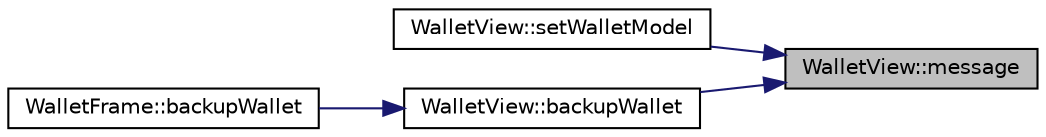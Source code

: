digraph "WalletView::message"
{
 // LATEX_PDF_SIZE
  edge [fontname="Helvetica",fontsize="10",labelfontname="Helvetica",labelfontsize="10"];
  node [fontname="Helvetica",fontsize="10",shape=record];
  rankdir="RL";
  Node54 [label="WalletView::message",height=0.2,width=0.4,color="black", fillcolor="grey75", style="filled", fontcolor="black",tooltip=" "];
  Node54 -> Node55 [dir="back",color="midnightblue",fontsize="10",style="solid",fontname="Helvetica"];
  Node55 [label="WalletView::setWalletModel",height=0.2,width=0.4,color="black", fillcolor="white", style="filled",URL="$class_wallet_view.html#a0a37ff693a4f9c1e5ddc23f9cd3913be",tooltip=" "];
  Node54 -> Node56 [dir="back",color="midnightblue",fontsize="10",style="solid",fontname="Helvetica"];
  Node56 [label="WalletView::backupWallet",height=0.2,width=0.4,color="black", fillcolor="white", style="filled",URL="$class_wallet_view.html#a9800d793b552076b4207276d9e08c8b6",tooltip=" "];
  Node56 -> Node57 [dir="back",color="midnightblue",fontsize="10",style="solid",fontname="Helvetica"];
  Node57 [label="WalletFrame::backupWallet",height=0.2,width=0.4,color="black", fillcolor="white", style="filled",URL="$class_wallet_frame.html#a76aa3543635fedea052661a4cd44b81d",tooltip=" "];
}
